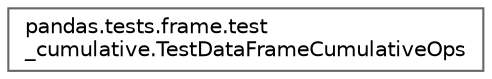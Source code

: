 digraph "Graphical Class Hierarchy"
{
 // LATEX_PDF_SIZE
  bgcolor="transparent";
  edge [fontname=Helvetica,fontsize=10,labelfontname=Helvetica,labelfontsize=10];
  node [fontname=Helvetica,fontsize=10,shape=box,height=0.2,width=0.4];
  rankdir="LR";
  Node0 [id="Node000000",label="pandas.tests.frame.test\l_cumulative.TestDataFrameCumulativeOps",height=0.2,width=0.4,color="grey40", fillcolor="white", style="filled",URL="$d9/d7d/classpandas_1_1tests_1_1frame_1_1test__cumulative_1_1TestDataFrameCumulativeOps.html",tooltip=" "];
}
